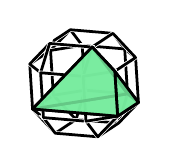 % polymake for julian
% Thu Jul  5 23:36:00 2018
% unnamed

\begin{tikzpicture}[x  = {(0.9cm,-0.076cm)},
                    y  = {(-0.06cm,0.95cm)},
                    z  = {(-0.44cm,-0.29cm)},
                    scale = .3,
                    color = {lightgray}]


  % DEF POINTS
  \coordinate (v0_unnamed__1) at (2, 1, 1);
  \coordinate (v1_unnamed__1) at (1, 2, 1);
  \coordinate (v2_unnamed__1) at (2, 1, -1);
  \coordinate (v3_unnamed__1) at (1, 1, 2);
  \coordinate (v4_unnamed__1) at (1, 2, -1);
  \coordinate (v5_unnamed__1) at (2, -1, 1);
  \coordinate (v6_unnamed__1) at (1, 1, -2);
  \coordinate (v7_unnamed__1) at (1, -1, 2);
  \coordinate (v8_unnamed__1) at (-1, 2, 1);
  \coordinate (v9_unnamed__1) at (2, -1, -1);
  \coordinate (v10_unnamed__1) at (1, -2, 1);
  \coordinate (v11_unnamed__1) at (-1, 1, 2);
  \coordinate (v12_unnamed__1) at (1, -1, -2);
  \coordinate (v13_unnamed__1) at (-1, 2, -1);
  \coordinate (v14_unnamed__1) at (-2, 1, 1);
  \coordinate (v15_unnamed__1) at (1, -2, -1);
  \coordinate (v16_unnamed__1) at (-1, 1, -2);
  \coordinate (v17_unnamed__1) at (-1, -1, 2);
  \coordinate (v18_unnamed__1) at (-2, 1, -1);
  \coordinate (v19_unnamed__1) at (-1, -2, 1);
  \coordinate (v20_unnamed__1) at (-1, -1, -2);
  \coordinate (v21_unnamed__1) at (-2, -1, 1);
  \coordinate (v22_unnamed__1) at (-1, -2, -1);
  \coordinate (v23_unnamed__1) at (-2, -1, -1);


  % EDGES STYLE
  \definecolor{edgecolor_unnamed__1}{rgb}{ 0,0,0 }
  \tikzstyle{facestyle_unnamed__1} = [fill=none, fill opacity=0.85, preaction={draw=white, line cap=round, line width=1.5 pt}, draw=edgecolor_unnamed__1, line width=1 pt, line cap=round, line join=round]


  % FACES and EDGES and POINTS in the right order
  \draw[facestyle_unnamed__1] (v6_unnamed__1) -- (v4_unnamed__1) -- (v2_unnamed__1) -- (v6_unnamed__1) -- cycle;
  \draw[facestyle_unnamed__1] (v18_unnamed__1) -- (v14_unnamed__1) -- (v8_unnamed__1) -- (v13_unnamed__1) -- (v18_unnamed__1) -- cycle;
  \draw[facestyle_unnamed__1] (v12_unnamed__1) -- (v6_unnamed__1) -- (v2_unnamed__1) -- (v9_unnamed__1) -- (v12_unnamed__1) -- cycle;
  \draw[facestyle_unnamed__1] (v19_unnamed__1) -- (v22_unnamed__1) -- (v15_unnamed__1) -- (v10_unnamed__1) -- (v19_unnamed__1) -- cycle;
  \draw[facestyle_unnamed__1] (v15_unnamed__1) -- (v12_unnamed__1) -- (v9_unnamed__1) -- (v15_unnamed__1) -- cycle;
  \draw[facestyle_unnamed__1] (v6_unnamed__1) -- (v16_unnamed__1) -- (v13_unnamed__1) -- (v4_unnamed__1) -- (v6_unnamed__1) -- cycle;
  \draw[facestyle_unnamed__1] (v23_unnamed__1) -- (v21_unnamed__1) -- (v14_unnamed__1) -- (v18_unnamed__1) -- (v23_unnamed__1) -- cycle;
  \draw[facestyle_unnamed__1] (v23_unnamed__1) -- (v22_unnamed__1) -- (v19_unnamed__1) -- (v21_unnamed__1) -- (v23_unnamed__1) -- cycle;
  \draw[facestyle_unnamed__1] (v18_unnamed__1) -- (v13_unnamed__1) -- (v16_unnamed__1) -- (v18_unnamed__1) -- cycle;
  \draw[facestyle_unnamed__1] (v15_unnamed__1) -- (v22_unnamed__1) -- (v20_unnamed__1) -- (v12_unnamed__1) -- (v15_unnamed__1) -- cycle;
  \draw[facestyle_unnamed__1] (v20_unnamed__1) -- (v22_unnamed__1) -- (v23_unnamed__1) -- (v20_unnamed__1) -- cycle;


  %POINTS


  %FACETS
  \draw[facestyle_unnamed__1] (v12_unnamed__1) -- (v20_unnamed__1) -- (v16_unnamed__1) -- (v6_unnamed__1) -- (v12_unnamed__1) -- cycle;


  %POINTS


  %FACETS
  \draw[facestyle_unnamed__1] (v23_unnamed__1) -- (v18_unnamed__1) -- (v16_unnamed__1) -- (v20_unnamed__1) -- (v23_unnamed__1) -- cycle;


  %POINTS


  %FACETS
  \draw[facestyle_unnamed__1] (v21_unnamed__1) -- (v19_unnamed__1) -- (v17_unnamed__1) -- (v21_unnamed__1) -- cycle;
  \draw[facestyle_unnamed__1] (v10_unnamed__1) -- (v15_unnamed__1) -- (v9_unnamed__1) -- (v5_unnamed__1) -- (v10_unnamed__1) -- cycle;


  %POINTS


  %FACETS
  \draw[facestyle_unnamed__1] (v21_unnamed__1) -- (v17_unnamed__1) -- (v11_unnamed__1) -- (v14_unnamed__1) -- (v21_unnamed__1) -- cycle;


  %POINTS


  %FACETS
  \draw[facestyle_unnamed__1] (v13_unnamed__1) -- (v8_unnamed__1) -- (v1_unnamed__1) -- (v4_unnamed__1) -- (v13_unnamed__1) -- cycle;


  %POINTS


  %FACETS
  \draw[facestyle_unnamed__1] (v14_unnamed__1) -- (v11_unnamed__1) -- (v8_unnamed__1) -- (v14_unnamed__1) -- cycle;


  %POINTS


  %FACETS
  \draw[facestyle_unnamed__1] (v19_unnamed__1) -- (v10_unnamed__1) -- (v7_unnamed__1) -- (v17_unnamed__1) -- (v19_unnamed__1) -- cycle;


  %POINTS


  %FACETS
  \draw[facestyle_unnamed__1] (v5_unnamed__1) -- (v9_unnamed__1) -- (v2_unnamed__1) -- (v0_unnamed__1) -- (v5_unnamed__1) -- cycle;


  %POINTS


  %FACETS
  \draw[facestyle_unnamed__1] (v0_unnamed__1) -- (v2_unnamed__1) -- (v4_unnamed__1) -- (v1_unnamed__1) -- (v0_unnamed__1) -- cycle;


  %POINTS


  %FACETS
  \draw[facestyle_unnamed__1] (v10_unnamed__1) -- (v5_unnamed__1) -- (v7_unnamed__1) -- (v10_unnamed__1) -- cycle;


  %POINTS


  %FACETS
  \draw[facestyle_unnamed__1] (v11_unnamed__1) -- (v3_unnamed__1) -- (v1_unnamed__1) -- (v8_unnamed__1) -- (v11_unnamed__1) -- cycle;


  %POINTS


  %FACETS
  \draw[facestyle_unnamed__1] (v0_unnamed__1) -- (v1_unnamed__1) -- (v3_unnamed__1) -- (v0_unnamed__1) -- cycle;


  %POINTS


  %FACETS
  \draw[facestyle_unnamed__1] (v17_unnamed__1) -- (v7_unnamed__1) -- (v3_unnamed__1) -- (v11_unnamed__1) -- (v17_unnamed__1) -- cycle;


  %POINTS


  %FACETS
  \draw[facestyle_unnamed__1] (v5_unnamed__1) -- (v0_unnamed__1) -- (v3_unnamed__1) -- (v7_unnamed__1) -- (v5_unnamed__1) -- cycle;


  %POINTS


  %FACETS

  % DEF POINTS
  \coordinate (v0_unnamed__2) at (2, 1, 1);
  \coordinate (v1_unnamed__2) at (1, 2, 1);
  \coordinate (v2_unnamed__2) at (2, -1, 1);
  \coordinate (v3_unnamed__2) at (2, -1, -1);
  \coordinate (v4_unnamed__2) at (1, -1, -2);
  \coordinate (v5_unnamed__2) at (-2, -1, 1);


  % EDGES STYLE
  \definecolor{edgecolor_unnamed__2}{rgb}{ 0,0,0 }

  % FACES STYLE
  \definecolor{facetcolor_unnamed__2}{rgb}{ 0.467,0.925,0.62 }

  \tikzstyle{facestyle_unnamed__2} = [fill=facetcolor_unnamed__2, fill opacity=0.85, draw=edgecolor_unnamed__2, line width=1 pt, line cap=round, line join=round]


  % FACES and EDGES and POINTS in the right order
  \draw[facestyle_unnamed__2] (v3_unnamed__2) -- (v4_unnamed__2) -- (v1_unnamed__2) -- (v0_unnamed__2) -- (v3_unnamed__2) -- cycle;
  \draw[facestyle_unnamed__2] (v5_unnamed__2) -- (v4_unnamed__2) -- (v3_unnamed__2) -- (v2_unnamed__2) -- (v5_unnamed__2) -- cycle;
  \draw[facestyle_unnamed__2] (v1_unnamed__2) -- (v4_unnamed__2) -- (v5_unnamed__2) -- (v1_unnamed__2) -- cycle;


  %POINTS


  %FACETS
  \draw[facestyle_unnamed__2] (v3_unnamed__2) -- (v0_unnamed__2) -- (v2_unnamed__2) -- (v3_unnamed__2) -- cycle;


  %POINTS


  %FACETS
  \draw[facestyle_unnamed__2] (v0_unnamed__2) -- (v1_unnamed__2) -- (v5_unnamed__2) -- (v2_unnamed__2) -- (v0_unnamed__2) -- cycle;


  %POINTS


  %FACETS

\end{tikzpicture}
